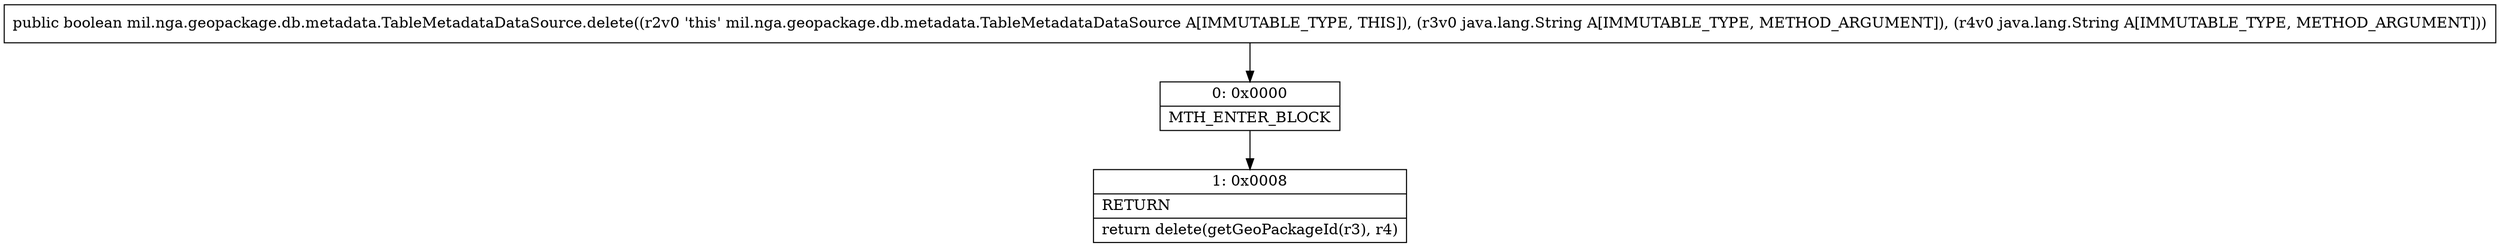 digraph "CFG formil.nga.geopackage.db.metadata.TableMetadataDataSource.delete(Ljava\/lang\/String;Ljava\/lang\/String;)Z" {
Node_0 [shape=record,label="{0\:\ 0x0000|MTH_ENTER_BLOCK\l}"];
Node_1 [shape=record,label="{1\:\ 0x0008|RETURN\l|return delete(getGeoPackageId(r3), r4)\l}"];
MethodNode[shape=record,label="{public boolean mil.nga.geopackage.db.metadata.TableMetadataDataSource.delete((r2v0 'this' mil.nga.geopackage.db.metadata.TableMetadataDataSource A[IMMUTABLE_TYPE, THIS]), (r3v0 java.lang.String A[IMMUTABLE_TYPE, METHOD_ARGUMENT]), (r4v0 java.lang.String A[IMMUTABLE_TYPE, METHOD_ARGUMENT])) }"];
MethodNode -> Node_0;
Node_0 -> Node_1;
}

